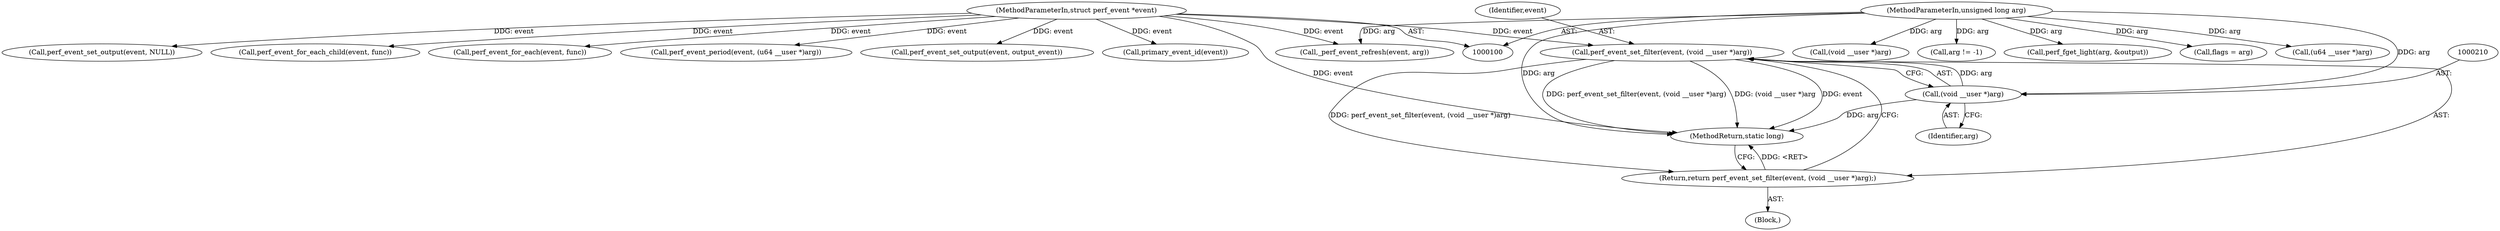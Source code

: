 digraph "0_linux_f63a8daa5812afef4f06c962351687e1ff9ccb2b_9@pointer" {
"1000207" [label="(Call,perf_event_set_filter(event, (void __user *)arg))"];
"1000101" [label="(MethodParameterIn,struct perf_event *event)"];
"1000209" [label="(Call,(void __user *)arg)"];
"1000103" [label="(MethodParameterIn,unsigned long arg)"];
"1000206" [label="(Return,return perf_event_set_filter(event, (void __user *)arg);)"];
"1000130" [label="(Call,_perf_event_refresh(event, arg))"];
"1000149" [label="(Call,(void __user *)arg)"];
"1000211" [label="(Identifier,arg)"];
"1000200" [label="(Call,perf_event_set_output(event, NULL))"];
"1000207" [label="(Call,perf_event_set_filter(event, (void __user *)arg))"];
"1000165" [label="(Call,arg != -1)"];
"1000208" [label="(Identifier,event)"];
"1000224" [label="(Call,perf_event_for_each_child(event, func))"];
"1000103" [label="(MethodParameterIn,unsigned long arg)"];
"1000206" [label="(Return,return perf_event_set_filter(event, (void __user *)arg);)"];
"1000220" [label="(Call,perf_event_for_each(event, func))"];
"1000174" [label="(Call,perf_fget_light(arg, &output))"];
"1000135" [label="(Call,perf_event_period(event, (u64 __user *)arg))"];
"1000209" [label="(Call,(void __user *)arg)"];
"1000107" [label="(Call,flags = arg)"];
"1000191" [label="(Call,perf_event_set_output(event, output_event))"];
"1000112" [label="(Block,)"];
"1000137" [label="(Call,(u64 __user *)arg)"];
"1000101" [label="(MethodParameterIn,struct perf_event *event)"];
"1000145" [label="(Call,primary_event_id(event))"];
"1000229" [label="(MethodReturn,static long)"];
"1000207" -> "1000206"  [label="AST: "];
"1000207" -> "1000209"  [label="CFG: "];
"1000208" -> "1000207"  [label="AST: "];
"1000209" -> "1000207"  [label="AST: "];
"1000206" -> "1000207"  [label="CFG: "];
"1000207" -> "1000229"  [label="DDG: perf_event_set_filter(event, (void __user *)arg)"];
"1000207" -> "1000229"  [label="DDG: (void __user *)arg"];
"1000207" -> "1000229"  [label="DDG: event"];
"1000207" -> "1000206"  [label="DDG: perf_event_set_filter(event, (void __user *)arg)"];
"1000101" -> "1000207"  [label="DDG: event"];
"1000209" -> "1000207"  [label="DDG: arg"];
"1000101" -> "1000100"  [label="AST: "];
"1000101" -> "1000229"  [label="DDG: event"];
"1000101" -> "1000130"  [label="DDG: event"];
"1000101" -> "1000135"  [label="DDG: event"];
"1000101" -> "1000145"  [label="DDG: event"];
"1000101" -> "1000191"  [label="DDG: event"];
"1000101" -> "1000200"  [label="DDG: event"];
"1000101" -> "1000220"  [label="DDG: event"];
"1000101" -> "1000224"  [label="DDG: event"];
"1000209" -> "1000211"  [label="CFG: "];
"1000210" -> "1000209"  [label="AST: "];
"1000211" -> "1000209"  [label="AST: "];
"1000209" -> "1000229"  [label="DDG: arg"];
"1000103" -> "1000209"  [label="DDG: arg"];
"1000103" -> "1000100"  [label="AST: "];
"1000103" -> "1000229"  [label="DDG: arg"];
"1000103" -> "1000107"  [label="DDG: arg"];
"1000103" -> "1000130"  [label="DDG: arg"];
"1000103" -> "1000137"  [label="DDG: arg"];
"1000103" -> "1000149"  [label="DDG: arg"];
"1000103" -> "1000165"  [label="DDG: arg"];
"1000103" -> "1000174"  [label="DDG: arg"];
"1000206" -> "1000112"  [label="AST: "];
"1000229" -> "1000206"  [label="CFG: "];
"1000206" -> "1000229"  [label="DDG: <RET>"];
}
